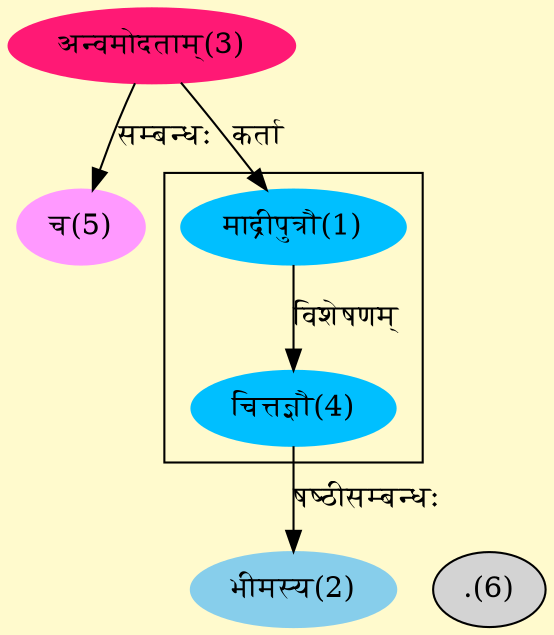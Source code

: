 digraph G{
rankdir=BT;
 compound=true;
 bgcolor="lemonchiffon1";

subgraph cluster_1{
Node4 [style=filled, color="#00BFFF" label = "चित्तज्ञौ(4)"]
Node1 [style=filled, color="#00BFFF" label = "माद्रीपुत्रौ(1)"]

}
Node1 [style=filled, color="#00BFFF" label = "माद्रीपुत्रौ(1)"]
Node3 [style=filled, color="#FF1975" label = "अन्वमोदताम्(3)"]
Node2 [style=filled, color="#87CEEB" label = "भीमस्य(2)"]
Node4 [style=filled, color="#00BFFF" label = "चित्तज्ञौ(4)"]
Node6 [style=filled, color="" label = ".(6)"]
Node [style=filled, color="" label = ""]
Node5 [style=filled, color="#FF99FF" label = "च(5)"]
/* Start of Relations section */

Node1 -> Node3 [  label="कर्ता"  dir="back" ]
Node2 -> Node4 [  label="षष्ठीसम्बन्धः"  dir="back" ]
Node4 -> Node1 [  label="विशेषणम्"  dir="back" ]
Node5 -> Node3 [  label="सम्बन्धः"  dir="back" ]
}
